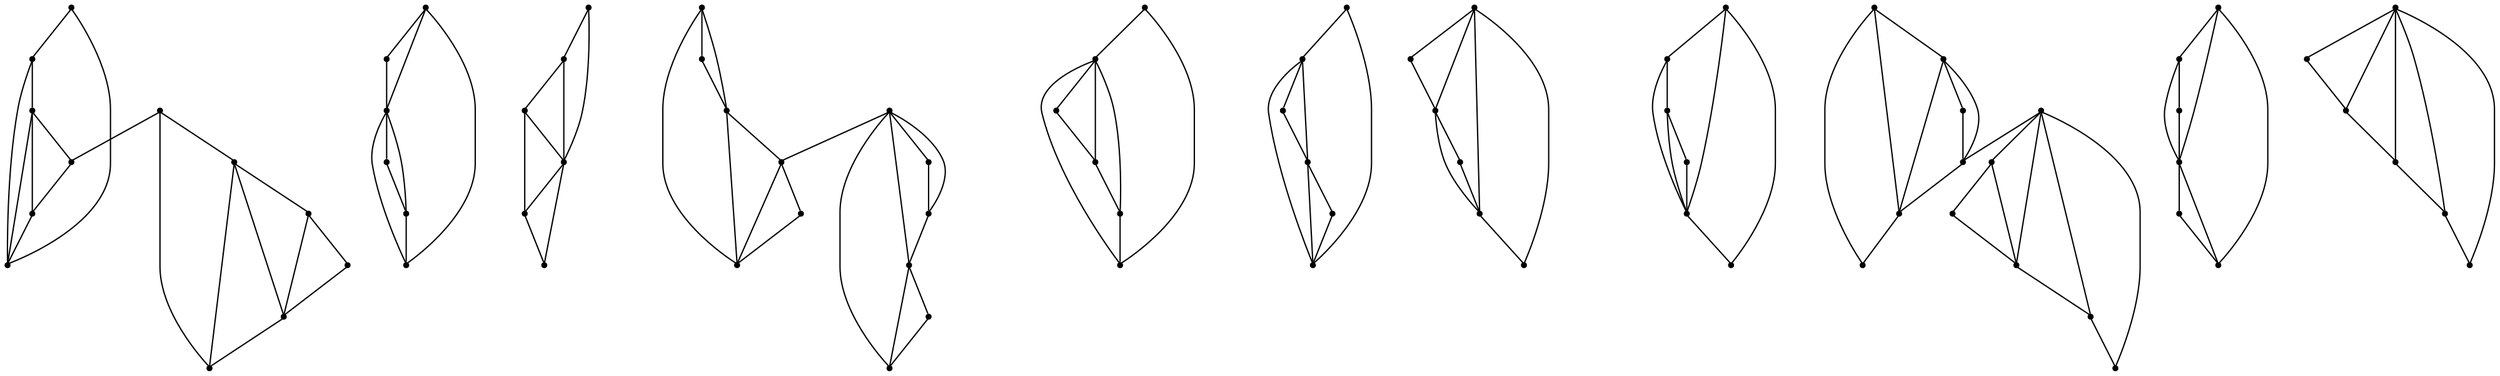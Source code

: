 graph {
  node [shape=point,comment="{\"directed\":false,\"doi\":\"10.4230/LIPIcs.GD.2024.30\",\"figure\":\"3 (1)\"}"]

  v0 [pos="1168.7344568497986,1206.2249337349585"]
  v1 [pos="1154.5888422482635,1230.7215032125525"]
  v2 [pos="1154.5888422482635,1181.7281099351555"]
  v3 [pos="1126.2977402368008,1230.717434057211"]
  v4 [pos="1126.2935429137613,1181.7281099351555"]
  v5 [pos="1112.1479283122262,1206.2249337349585"]
  v6 [pos="1035.364421872363,1089.5622500962718"]
  v7 [pos="1021.2188072708279,1114.0590738960746"]
  v8 [pos="1035.3602245493234,1206.2330720456412"]
  v9 [pos="1021.2146099477884,1230.7298958454442"]
  v10 [pos="1035.356027226284,1322.8914322067776"]
  v11 [pos="1021.2104126247488,1347.3882401114427"]
  v12 [pos="1021.2188072708279,1065.0656806186776"]
  v13 [pos="992.9277052593652,1114.0550047407332"]
  v14 [pos="1021.2146099477883,1181.7365025680472"]
  v15 [pos="992.9235079363257,1230.7258266901028"]
  v16 [pos="1021.2104126247488,1298.3948627291836"]
  v17 [pos="978.7696258803186,1322.8914322067778"]
  v18 [pos="992.9193106132861,1347.3839166338923"]
  v19 [pos="992.9235079363257,1065.0656806186776"]
  v20 [pos="978.7778933347906,1089.5622500962718"]
  v21 [pos="992.919310613286,1181.7365025680472"]
  v22 [pos="978.7738232033582,1206.2330720456414"]
  v23 [pos="992.9151132902464,1298.3948627291838"]
  v24 [pos="901.9901577739859,1206.2330720456412"]
  v25 [pos="887.8445431724509,1230.7298958454442"]
  v26 [pos="887.8445431724509,1181.7365025680472"]
  v27 [pos="845.4036928322172,1206.2330720456412"]
  v28 [pos="859.5534411609882,1230.7258266901028"]
  v29 [pos="859.5492438379486,1181.7365025680472"]
  v30 [pos="835.309258113553,1322.8998248396695"]
  v31 [pos="821.1637071078218,1347.3923092667842"]
  v32 [pos="835.3051243863172,1439.5457232125727"]
  v33 [pos="821.1595097847821,1464.042292690167"]
  v34 [pos="835.2925960130019,972.8705737257774"]
  v35 [pos="821.1470450072707,997.3673975255801"]
  v36 [pos="792.8517456727682,948.3740042481832"]
  v37 [pos="835.2883986899624,1089.5581809409302"]
  v38 [pos="821.1428476842309,1114.0550047407332"]
  v39 [pos="792.8475483497286,1065.0613571411275"]
  v40 [pos="821.1637071078218,1298.4030010398665"]
  v41 [pos="792.872605096359,1347.3923092667842"]
  v42 [pos="821.1595097847821,1415.0532228903203"]
  v43 [pos="792.8684077733194,1464.042292690167"]
  v44 [pos="821.1470450072705,948.3740042481834"]
  v45 [pos="792.8558794000043,997.3633283702388"]
  v46 [pos="821.1428476842309,1065.0613571411275"]
  v47 [pos="792.8517456727683,1114.050681263183"]
  v48 [pos="792.872605096359,1298.4030010398665"]
  v49 [pos="778.7228567675879,1322.8998248396695"]
  v50 [pos="792.8684077733193,1415.04889941277"]
  v51 [pos="778.7228567675879,1439.5457232125727"]
  v52 [pos="778.7061946670369,972.8705737257774"]
  v53 [pos="778.7019973439973,1089.5581809409302"]
  v54 [pos="768.6242247258843,1206.2330720456412"]
  v55 [pos="754.482807447389,1230.7298958454442"]
  v56 [pos="754.482807447389,1181.7365025680472"]
  v57 [pos="712.0378233799194,1206.2330720456412"]
  v58 [pos="726.1917054359262,1230.7258266901028"]
  v59 [pos="726.1833743856507,1181.7365025680472"]
  v60 [pos="635.2416295772317,1206.2290028902999"]
  v61 [pos="621.1002758945399,1230.7339650007857"]
  v62 [pos="635.2541579505469,1322.895755684328"]
  v63 [pos="621.1086069448155,1347.3923092667842"]
  v64 [pos="578.6677566045819,1322.895755684328"]
  v65 [pos="592.8007792369981,1181.7365025680472"]
  v66 [pos="635.2458269002714,1089.554111785589"]
  v67 [pos="592.8049765600376,1065.057287985786"]
  v68 [pos="621.1002758945399,1114.050681263183"]
  v69 [pos="621.1002758945399,1181.732179090497"]
  v70 [pos="592.8091102872736,1230.7215032125525"]
  v71 [pos="621.1086069448155,1298.3989318845252"]
  v72 [pos="592.8175049333528,1347.3882401114427"]
  v73 [pos="578.6594255543063,1206.2290028902999"]
  v74 [pos="621.1002758945399,1065.057287985786"]
  v75 [pos="592.8091102872736,1114.0466121078414"]
  v76 [pos="592.8133076103132,1298.3989318845252"]
  v77 [pos="578.6594255543063,1089.554111785589"]
  v78 [pos="501.87991770059614,1206.2373955231915"]
  v79 [pos="445.29345275882747,1206.2373955231915"]
  v80 [pos="487.7343030990612,1230.7298958454442"]
  v81 [pos="459.43900376455883,1181.7365025680472"]
  v82 [pos="487.7343030990612,1181.7365025680472"]
  v83 [pos="459.4432010875985,1230.7258266901028"]

  v0 -- v1 [id="-1",pos="1168.7344568497986,1206.2249337349585 1154.5888422482635,1230.7215032125525 1154.5888422482635,1230.7215032125525 1154.5888422482635,1230.7215032125525"]
  v79 -- v81 [id="-2",pos="445.29345275882747,1206.2373955231915 459.43900376455883,1181.7365025680472 459.43900376455883,1181.7365025680472 459.43900376455883,1181.7365025680472"]
  v83 -- v79 [id="-3",pos="459.4432010875985,1230.7258266901028 445.29345275882747,1206.2373955231915 445.29345275882747,1206.2373955231915 445.29345275882747,1206.2373955231915"]
  v81 -- v82 [id="-4",pos="459.43900376455883,1181.7365025680472 487.7343030990612,1181.7365025680472 487.7343030990612,1181.7365025680472 487.7343030990612,1181.7365025680472"]
  v78 -- v73 [id="-6",pos="501.87991770059614,1206.2373955231915 578.6594255543063,1206.2290028902999 578.6594255543063,1206.2290028902999 578.6594255543063,1206.2290028902999"]
  v2 -- v0 [id="-8",pos="1154.5888422482635,1181.7281099351555 1168.7344568497986,1206.2249337349585 1168.7344568497986,1206.2249337349585 1168.7344568497986,1206.2249337349585"]
  v78 -- v81 [id="-9",pos="501.87991770059614,1206.2373955231915 459.43900376455883,1181.7365025680472 459.43900376455883,1181.7365025680472 459.43900376455883,1181.7365025680472"]
  v78 -- v80 [id="-10",pos="501.87991770059614,1206.2373955231915 487.7343030990612,1230.7298958454442 487.7343030990612,1230.7298958454442 487.7343030990612,1230.7298958454442"]
  v78 -- v79 [id="-11",pos="501.87991770059614,1206.2373955231915 445.29345275882747,1206.2373955231915 445.29345275882747,1206.2373955231915 445.29345275882747,1206.2373955231915"]
  v77 -- v66 [id="-12",pos="578.6594255543063,1089.554111785589 635.2458269002714,1089.554111785589 635.2458269002714,1089.554111785589 635.2458269002714,1089.554111785589"]
  v77 -- v67 [id="-13",pos="578.6594255543063,1089.554111785589 592.8049765600376,1065.057287985786 592.8049765600376,1065.057287985786 592.8049765600376,1065.057287985786"]
  v64 -- v76 [id="-14",pos="578.6677566045819,1322.895755684328 592.8133076103132,1298.3989318845252 592.8133076103132,1298.3989318845252 592.8133076103132,1298.3989318845252"]
  v73 -- v65 [id="-15",pos="578.6594255543063,1206.2290028902999 592.8007792369981,1181.7365025680472 592.8007792369981,1181.7365025680472 592.8007792369981,1181.7365025680472"]
  v75 -- v77 [id="-16",pos="592.8091102872736,1114.0466121078414 578.6594255543063,1089.554111785589 578.6594255543063,1089.554111785589 578.6594255543063,1089.554111785589"]
  v67 -- v74 [id="-17",pos="592.8049765600376,1065.057287985786 621.1002758945399,1065.057287985786 621.1002758945399,1065.057287985786 621.1002758945399,1065.057287985786"]
  v75 -- v66 [id="-18",pos="592.8091102872736,1114.0466121078414 635.2458269002714,1089.554111785589 635.2458269002714,1089.554111785589 635.2458269002714,1089.554111785589"]
  v72 -- v64 [id="-19",pos="592.8175049333528,1347.3882401114427 578.6677566045819,1322.895755684328 578.6677566045819,1322.895755684328 578.6677566045819,1322.895755684328"]
  v76 -- v71 [id="-20",pos="592.8133076103132,1298.3989318845252 621.1086069448155,1298.3989318845252 621.1086069448155,1298.3989318845252 621.1086069448155,1298.3989318845252"]
  v70 -- v73 [id="-21",pos="592.8091102872736,1230.7215032125525 578.6594255543063,1206.2290028902999 578.6594255543063,1206.2290028902999 578.6594255543063,1206.2290028902999"]
  v65 -- v69 [id="-22",pos="592.8007792369981,1181.7365025680472 621.1002758945399,1181.732179090497 621.1002758945399,1181.732179090497 621.1002758945399,1181.732179090497"]
  v1 -- v3 [id="-23",pos="1154.5888422482635,1230.7215032125525 1126.2977402368008,1230.717434057211 1126.2977402368008,1230.717434057211 1126.2977402368008,1230.717434057211"]
  v1 -- v2 [id="-24",pos="1154.5888422482635,1230.7215032125525 1154.5888422482635,1181.7281099351555 1154.5888422482635,1181.7281099351555 1154.5888422482635,1181.7281099351555"]
  v4 -- v2 [id="-25",pos="1126.2935429137613,1181.7281099351555 1154.5888422482635,1181.7281099351555 1154.5888422482635,1181.7281099351555 1154.5888422482635,1181.7281099351555"]
  v3 -- v5 [id="-26",pos="1126.2977402368008,1230.717434057211 1112.1479283122262,1206.2249337349585 1112.1479283122262,1206.2249337349585 1112.1479283122262,1206.2249337349585"]
  v82 -- v78 [id="-27",pos="487.7343030990612,1181.7365025680472 501.87991770059614,1206.2373955231915 501.87991770059614,1206.2373955231915 501.87991770059614,1206.2373955231915"]
  v3 -- v2 [id="-28",pos="1126.2977402368008,1230.717434057211 1154.5888422482635,1181.7281099351555 1154.5888422482635,1181.7281099351555 1154.5888422482635,1181.7281099351555"]
  v68 -- v75 [id="-29",pos="621.1002758945399,1114.050681263183 592.8091102872736,1114.0466121078414 592.8091102872736,1114.0466121078414 592.8091102872736,1114.0466121078414"]
  v74 -- v66 [id="-30",pos="621.1002758945399,1065.057287985786 635.2458269002714,1089.554111785589 635.2458269002714,1089.554111785589 635.2458269002714,1089.554111785589"]
  v61 -- v73 [id="-31",pos="621.1002758945399,1230.7339650007857 578.6594255543063,1206.2290028902999 578.6594255543063,1206.2290028902999 578.6594255543063,1206.2290028902999"]
  v61 -- v65 [id="-32",pos="621.1002758945399,1230.7339650007857 592.8007792369981,1181.7365025680472 592.8007792369981,1181.7365025680472 592.8007792369981,1181.7365025680472"]
  v63 -- v72 [id="-33",pos="621.1086069448155,1347.3923092667842 592.8175049333528,1347.3882401114427 592.8175049333528,1347.3882401114427 592.8175049333528,1347.3882401114427"]
  v71 -- v64 [id="-34",pos="621.1086069448155,1298.3989318845252 578.6677566045819,1322.895755684328 578.6677566045819,1322.895755684328 578.6677566045819,1322.895755684328"]
  v71 -- v62 [id="-35",pos="621.1086069448155,1298.3989318845252 635.2541579505469,1322.895755684328 635.2541579505469,1322.895755684328 635.2541579505469,1322.895755684328"]
  v61 -- v70 [id="-36",pos="621.1002758945399,1230.7339650007857 592.8091102872736,1230.7215032125525 592.8091102872736,1230.7215032125525 592.8091102872736,1230.7215032125525"]
  v69 -- v60 [id="-37",pos="621.1002758945399,1181.732179090497 635.2416295772317,1206.2290028902999 635.2416295772317,1206.2290028902999 635.2416295772317,1206.2290028902999"]
  v63 -- v64 [id="-38",pos="621.1086069448155,1347.3923092667842 578.6677566045819,1322.895755684328 578.6677566045819,1322.895755684328 578.6677566045819,1322.895755684328"]
  v66 -- v68 [id="-39",pos="635.2458269002714,1089.554111785589 621.1002758945399,1114.050681263183 621.1002758945399,1114.050681263183 621.1002758945399,1114.050681263183"]
  v66 -- v67 [id="-40",pos="635.2458269002714,1089.554111785589 592.8049765600376,1065.057287985786 592.8049765600376,1065.057287985786 592.8049765600376,1065.057287985786"]
  v60 -- v65 [id="-41",pos="635.2416295772317,1206.2290028902999 592.8007792369981,1181.7365025680472 592.8007792369981,1181.7365025680472 592.8007792369981,1181.7365025680472"]
  v62 -- v64 [id="-42",pos="635.2541579505469,1322.895755684328 578.6677566045819,1322.895755684328 578.6677566045819,1322.895755684328 578.6677566045819,1322.895755684328"]
  v62 -- v63 [id="-43",pos="635.2541579505469,1322.895755684328 621.1086069448155,1347.3923092667842 621.1086069448155,1347.3923092667842 621.1086069448155,1347.3923092667842"]
  v60 -- v61 [id="-44",pos="635.2416295772317,1206.2290028902999 621.1002758945399,1230.7339650007857 621.1002758945399,1230.7339650007857 621.1002758945399,1230.7339650007857"]
  v57 -- v54 [id="-45",pos="712.0378233799194,1206.2330720456412 768.6242247258843,1206.2330720456412 768.6242247258843,1206.2330720456412 768.6242247258843,1206.2330720456412"]
  v57 -- v59 [id="-46",pos="712.0378233799194,1206.2330720456412 726.1833743856507,1181.7365025680472 726.1833743856507,1181.7365025680472 726.1833743856507,1181.7365025680472"]
  v58 -- v54 [id="-47",pos="726.1917054359262,1230.7258266901028 768.6242247258843,1206.2330720456412 768.6242247258843,1206.2330720456412 768.6242247258843,1206.2330720456412"]
  v58 -- v57 [id="-48",pos="726.1917054359262,1230.7258266901028 712.0378233799194,1206.2330720456412 712.0378233799194,1206.2330720456412 712.0378233799194,1206.2330720456412"]
  v59 -- v56 [id="-49",pos="726.1833743856507,1181.7365025680472 754.482807447389,1181.7365025680472 754.482807447389,1181.7365025680472 754.482807447389,1181.7365025680472"]
  v51 -- v33 [id="-52",pos="778.7228567675879,1439.5457232125727 821.1595097847821,1464.042292690167 821.1595097847821,1464.042292690167 821.1595097847821,1464.042292690167"]
  v49 -- v31 [id="-53",pos="778.7228567675879,1322.8998248396695 821.1637071078218,1347.3923092667842 821.1637071078218,1347.3923092667842 821.1637071078218,1347.3923092667842"]
  v51 -- v50 [id="-54",pos="778.7228567675879,1439.5457232125727 792.8684077733193,1415.04889941277 792.8684077733193,1415.04889941277 792.8684077733193,1415.04889941277"]
  v51 -- v42 [id="-55",pos="778.7228567675879,1439.5457232125727 821.1595097847821,1415.0532228903203 821.1595097847821,1415.0532228903203 821.1595097847821,1415.0532228903203"]
  v49 -- v48 [id="-56",pos="778.7228567675879,1322.8998248396695 792.872605096359,1298.4030010398665 792.872605096359,1298.4030010398665 792.872605096359,1298.4030010398665"]
  v47 -- v39 [id="-57",pos="792.8517456727683,1114.050681263183 792.8475483497286,1065.0613571411275 792.8475483497286,1065.0613571411275 792.8475483497286,1065.0613571411275"]
  v47 -- v53 [id="-58",pos="792.8517456727683,1114.050681263183 778.7019973439973,1089.5581809409302 778.7019973439973,1089.5581809409302 778.7019973439973,1089.5581809409302"]
  v39 -- v46 [id="-59",pos="792.8475483497286,1065.0613571411275 821.1428476842309,1065.0613571411275 821.1428476842309,1065.0613571411275 821.1428476842309,1065.0613571411275"]
  v45 -- v36 [id="-60",pos="792.8558794000043,997.3633283702388 792.8517456727682,948.3740042481832 792.8517456727682,948.3740042481832 792.8517456727682,948.3740042481832"]
  v45 -- v52 [id="-61",pos="792.8558794000043,997.3633283702388 778.7061946670369,972.8705737257774 778.7061946670369,972.8705737257774 778.7061946670369,972.8705737257774"]
  v36 -- v44 [id="-62",pos="792.8517456727682,948.3740042481832 821.1470450072705,948.3740042481834 821.1470450072705,948.3740042481834 821.1470450072705,948.3740042481834"]
  v45 -- v34 [id="-63",pos="792.8558794000043,997.3633283702388 835.2925960130019,972.8705737257774 835.2925960130019,972.8705737257774 835.2925960130019,972.8705737257774"]
  v43 -- v51 [id="-64",pos="792.8684077733194,1464.042292690167 778.7228567675879,1439.5457232125727 778.7228567675879,1439.5457232125727 778.7228567675879,1439.5457232125727"]
  v50 -- v42 [id="-65",pos="792.8684077733193,1415.04889941277 821.1595097847821,1415.0532228903203 821.1595097847821,1415.0532228903203 821.1595097847821,1415.0532228903203"]
  v48 -- v31 [id="-66",pos="792.872605096359,1298.4030010398665 821.1637071078218,1347.3923092667842 821.1637071078218,1347.3923092667842 821.1637071078218,1347.3923092667842"]
  v41 -- v49 [id="-67",pos="792.872605096359,1347.3923092667842 778.7228567675879,1322.8998248396695 778.7228567675879,1322.8998248396695 778.7228567675879,1322.8998248396695"]
  v48 -- v40 [id="-68",pos="792.872605096359,1298.4030010398665 821.1637071078218,1298.4030010398665 821.1637071078218,1298.4030010398665 821.1637071078218,1298.4030010398665"]
  v56 -- v57 [id="-69",pos="754.482807447389,1181.7365025680472 712.0378233799194,1206.2330720456412 712.0378233799194,1206.2330720456412 712.0378233799194,1206.2330720456412"]
  v54 -- v55 [id="-70",pos="768.6242247258843,1206.2330720456412 754.482807447389,1230.7298958454442 754.482807447389,1230.7298958454442 754.482807447389,1230.7298958454442"]
  v56 -- v54 [id="-71",pos="754.482807447389,1181.7365025680472 768.6242247258843,1206.2330720456412 768.6242247258843,1206.2330720456412 768.6242247258843,1206.2330720456412"]
  v80 -- v79 [id="-72",pos="487.7343030990612,1230.7298958454442 445.29345275882747,1206.2373955231915 445.29345275882747,1206.2373955231915 445.29345275882747,1206.2373955231915"]
  v55 -- v58 [id="-73",pos="754.482807447389,1230.7298958454442 726.1917054359262,1230.7258266901028 726.1917054359262,1230.7258266901028 726.1917054359262,1230.7258266901028"]
  v80 -- v83 [id="-74",pos="487.7343030990612,1230.7298958454442 459.4432010875985,1230.7258266901028 459.4432010875985,1230.7258266901028 459.4432010875985,1230.7258266901028"]
  v38 -- v39 [id="-75",pos="821.1428476842309,1114.0550047407332 792.8475483497286,1065.0613571411275 792.8475483497286,1065.0613571411275 792.8475483497286,1065.0613571411275"]
  v38 -- v47 [id="-76",pos="821.1428476842309,1114.0550047407332 792.8517456727683,1114.050681263183 792.8517456727683,1114.050681263183 792.8517456727683,1114.050681263183"]
  v46 -- v37 [id="-77",pos="821.1428476842309,1065.0613571411275 835.2883986899624,1089.5581809409302 835.2883986899624,1089.5581809409302 835.2883986899624,1089.5581809409302"]
  v35 -- v45 [id="-78",pos="821.1470450072707,997.3673975255801 792.8558794000043,997.3633283702388 792.8558794000043,997.3633283702388 792.8558794000043,997.3633283702388"]
  v44 -- v34 [id="-79",pos="821.1470450072705,948.3740042481834 835.2925960130019,972.8705737257774 835.2925960130019,972.8705737257774 835.2925960130019,972.8705737257774"]
  v33 -- v42 [id="-80",pos="821.1595097847821,1464.042292690167 821.1595097847821,1415.0532228903203 821.1595097847821,1415.0532228903203 821.1595097847821,1415.0532228903203"]
  v33 -- v43 [id="-81",pos="821.1595097847821,1464.042292690167 792.8684077733194,1464.042292690167 792.8684077733194,1464.042292690167 792.8684077733194,1464.042292690167"]
  v42 -- v32 [id="-82",pos="821.1595097847821,1415.0532228903203 835.3051243863172,1439.5457232125727 835.3051243863172,1439.5457232125727 835.3051243863172,1439.5457232125727"]
  v31 -- v40 [id="-83",pos="821.1637071078218,1347.3923092667842 821.1637071078218,1298.4030010398665 821.1637071078218,1298.4030010398665 821.1637071078218,1298.4030010398665"]
  v31 -- v41 [id="-84",pos="821.1637071078218,1347.3923092667842 792.872605096359,1347.3923092667842 792.872605096359,1347.3923092667842 792.872605096359,1347.3923092667842"]
  v40 -- v30 [id="-85",pos="821.1637071078218,1298.4030010398665 835.309258113553,1322.8998248396695 835.309258113553,1322.8998248396695 835.309258113553,1322.8998248396695"]
  v37 -- v39 [id="-86",pos="835.2883986899624,1089.5581809409302 792.8475483497286,1065.0613571411275 792.8475483497286,1065.0613571411275 792.8475483497286,1065.0613571411275"]
  v37 -- v38 [id="-87",pos="835.2883986899624,1089.5581809409302 821.1428476842309,1114.0550047407332 821.1428476842309,1114.0550047407332 821.1428476842309,1114.0550047407332"]
  v34 -- v36 [id="-88",pos="835.2925960130019,972.8705737257774 792.8517456727682,948.3740042481832 792.8517456727682,948.3740042481832 792.8517456727682,948.3740042481832"]
  v34 -- v35 [id="-89",pos="835.2925960130019,972.8705737257774 821.1470450072707,997.3673975255801 821.1470450072707,997.3673975255801 821.1470450072707,997.3673975255801"]
  v32 -- v33 [id="-90",pos="835.3051243863172,1439.5457232125727 821.1595097847821,1464.042292690167 821.1595097847821,1464.042292690167 821.1595097847821,1464.042292690167"]
  v30 -- v31 [id="-91",pos="835.309258113553,1322.8998248396695 821.1637071078218,1347.3923092667842 821.1637071078218,1347.3923092667842 821.1637071078218,1347.3923092667842"]
  v27 -- v29 [id="-92",pos="845.4036928322172,1206.2330720456412 859.5492438379486,1181.7365025680472 859.5492438379486,1181.7365025680472 859.5492438379486,1181.7365025680472"]
  v28 -- v26 [id="-93",pos="859.5534411609882,1230.7258266901028 887.8445431724509,1181.7365025680472 887.8445431724509,1181.7365025680472 887.8445431724509,1181.7365025680472"]
  v28 -- v24 [id="-94",pos="859.5534411609882,1230.7258266901028 901.9901577739859,1206.2330720456412 901.9901577739859,1206.2330720456412 901.9901577739859,1206.2330720456412"]
  v28 -- v27 [id="-95",pos="859.5534411609882,1230.7258266901028 845.4036928322172,1206.2330720456412 845.4036928322172,1206.2330720456412 845.4036928322172,1206.2330720456412"]
  v29 -- v26 [id="-96",pos="859.5492438379486,1181.7365025680472 887.8445431724509,1181.7365025680472 887.8445431724509,1181.7365025680472 887.8445431724509,1181.7365025680472"]
  v25 -- v28 [id="-97",pos="887.8445431724509,1230.7298958454442 859.5534411609882,1230.7258266901028 859.5534411609882,1230.7258266901028 859.5534411609882,1230.7258266901028"]
  v26 -- v24 [id="-98",pos="887.8445431724509,1181.7365025680472 901.9901577739859,1206.2330720456412 901.9901577739859,1206.2330720456412 901.9901577739859,1206.2330720456412"]
  v26 -- v27 [id="-99",pos="887.8445431724509,1181.7365025680472 845.4036928322172,1206.2330720456412 845.4036928322172,1206.2330720456412 845.4036928322172,1206.2330720456412"]
  v24 -- v25 [id="-100",pos="901.9901577739859,1206.2330720456412 887.8445431724509,1230.7298958454442 887.8445431724509,1230.7298958454442 887.8445431724509,1230.7298958454442"]
  v17 -- v23 [id="-101",pos="978.7696258803186,1322.8914322067778 992.9151132902464,1298.3948627291838 992.9151132902464,1298.3948627291838 992.9151132902464,1298.3948627291838"]
  v22 -- v21 [id="-102",pos="978.7738232033582,1206.2330720456414 992.919310613286,1181.7365025680472 992.919310613286,1181.7365025680472 992.919310613286,1181.7365025680472"]
  v20 -- v19 [id="-103",pos="978.7778933347906,1089.5622500962718 992.9235079363257,1065.0656806186776 992.9235079363257,1065.0656806186776 992.9235079363257,1065.0656806186776"]
  v18 -- v17 [id="-104",pos="992.9193106132861,1347.3839166338923 978.7696258803186,1322.8914322067778 978.7696258803186,1322.8914322067778 978.7696258803186,1322.8914322067778"]
  v23 -- v16 [id="-105",pos="992.9151132902464,1298.3948627291838 1021.2104126247488,1298.3948627291836 1021.2104126247488,1298.3948627291836 1021.2104126247488,1298.3948627291836"]
  v18 -- v16 [id="-106",pos="992.9193106132861,1347.3839166338923 1021.2104126247488,1298.3948627291836 1021.2104126247488,1298.3948627291836 1021.2104126247488,1298.3948627291836"]
  v15 -- v21 [id="-107",pos="992.9235079363257,1230.7258266901028 992.919310613286,1181.7365025680472 992.919310613286,1181.7365025680472 992.919310613286,1181.7365025680472"]
  v15 -- v22 [id="-108",pos="992.9235079363257,1230.7258266901028 978.7738232033582,1206.2330720456414 978.7738232033582,1206.2330720456414 978.7738232033582,1206.2330720456414"]
  v21 -- v14 [id="-109",pos="992.919310613286,1181.7365025680472 1021.2146099477883,1181.7365025680472 1021.2146099477883,1181.7365025680472 1021.2146099477883,1181.7365025680472"]
  v21 -- v9 [id="-110",pos="992.919310613286,1181.7365025680472 1021.2146099477884,1230.7298958454442 1021.2146099477884,1230.7298958454442 1021.2146099477884,1230.7298958454442"]
  v19 -- v13 [id="-111",pos="992.9235079363257,1065.0656806186776 992.9277052593652,1114.0550047407332 992.9277052593652,1114.0550047407332 992.9277052593652,1114.0550047407332"]
  v13 -- v6 [id="-112",pos="992.9277052593652,1114.0550047407332 1035.364421872363,1089.5622500962718 1035.364421872363,1089.5622500962718 1035.364421872363,1089.5622500962718"]
  v13 -- v12 [id="-113",pos="992.9277052593652,1114.0550047407332 1021.2188072708279,1065.0656806186776 1021.2188072708279,1065.0656806186776 1021.2188072708279,1065.0656806186776"]
  v13 -- v20 [id="-114",pos="992.9277052593652,1114.0550047407332 978.7778933347906,1089.5622500962718 978.7778933347906,1089.5622500962718 978.7778933347906,1089.5622500962718"]
  v19 -- v12 [id="-115",pos="992.9235079363257,1065.0656806186776 1021.2188072708279,1065.0656806186776 1021.2188072708279,1065.0656806186776 1021.2188072708279,1065.0656806186776"]
  v52 -- v36 [id="-116",pos="778.7061946670369,972.8705737257774 792.8517456727682,948.3740042481832 792.8517456727682,948.3740042481832 792.8517456727682,948.3740042481832"]
  v8 -- v5 [id="-118",pos="1035.3602245493234,1206.2330720456412 1112.1479283122262,1206.2249337349585 1112.1479283122262,1206.2249337349585 1112.1479283122262,1206.2249337349585"]
  v53 -- v39 [id="-120",pos="778.7019973439973,1089.5581809409302 792.8475483497286,1065.0613571411275 792.8475483497286,1065.0613571411275 792.8475483497286,1065.0613571411275"]
  v11 -- v18 [id="-121",pos="1021.2104126247488,1347.3882401114427 992.9193106132861,1347.3839166338923 992.9193106132861,1347.3839166338923 992.9193106132861,1347.3839166338923"]
  v16 -- v10 [id="-122",pos="1021.2104126247488,1298.3948627291836 1035.356027226284,1322.8914322067776 1035.356027226284,1322.8914322067776 1035.356027226284,1322.8914322067776"]
  v11 -- v16 [id="-123",pos="1021.2104126247488,1347.3882401114427 1021.2104126247488,1298.3948627291836 1021.2104126247488,1298.3948627291836 1021.2104126247488,1298.3948627291836"]
  v16 -- v17 [id="-124",pos="1021.2104126247488,1298.3948627291836 978.7696258803186,1322.8914322067778 978.7696258803186,1322.8914322067778 978.7696258803186,1322.8914322067778"]
  v9 -- v15 [id="-125",pos="1021.2146099477884,1230.7298958454442 992.9235079363257,1230.7258266901028 992.9235079363257,1230.7258266901028 992.9235079363257,1230.7258266901028"]
  v14 -- v8 [id="-126",pos="1021.2146099477883,1181.7365025680472 1035.3602245493234,1206.2330720456412 1035.3602245493234,1206.2330720456412 1035.3602245493234,1206.2330720456412"]
  v9 -- v14 [id="-127",pos="1021.2146099477884,1230.7298958454442 1021.2146099477883,1181.7365025680472 1021.2146099477883,1181.7365025680472 1021.2146099477883,1181.7365025680472"]
  v7 -- v13 [id="-128",pos="1021.2188072708279,1114.0590738960746 992.9277052593652,1114.0550047407332 992.9277052593652,1114.0550047407332 992.9277052593652,1114.0550047407332"]
  v12 -- v6 [id="-129",pos="1021.2188072708279,1065.0656806186776 1035.364421872363,1089.5622500962718 1035.364421872363,1089.5622500962718 1035.364421872363,1089.5622500962718"]
  v10 -- v11 [id="-130",pos="1035.356027226284,1322.8914322067776 1021.2104126247488,1347.3882401114427 1021.2104126247488,1347.3882401114427 1021.2104126247488,1347.3882401114427"]
  v8 -- v9 [id="-131",pos="1035.3602245493234,1206.2330720456412 1021.2146099477884,1230.7298958454442 1021.2146099477884,1230.7298958454442 1021.2146099477884,1230.7298958454442"]
  v6 -- v7 [id="-132",pos="1035.364421872363,1089.5622500962718 1021.2188072708279,1114.0590738960746 1021.2188072708279,1114.0590738960746 1021.2188072708279,1114.0590738960746"]
  v5 -- v4 [id="-133",pos="1112.1479283122262,1206.2249337349585 1126.2935429137613,1181.7281099351555 1126.2935429137613,1181.7281099351555 1126.2935429137613,1181.7281099351555"]
  v4 -- v3 [id="-134",pos="1126.2935429137613,1181.7281099351555 1126.2977402368008,1230.717434057211 1126.2977402368008,1230.717434057211 1126.2977402368008,1230.717434057211"]
  v54 -- v27 [id="-135",pos="768.6242247258843,1206.2330720456412 845.4036928322172,1206.2330720456412 845.4036928322172,1206.2330720456412 845.4036928322172,1206.2330720456412"]
}